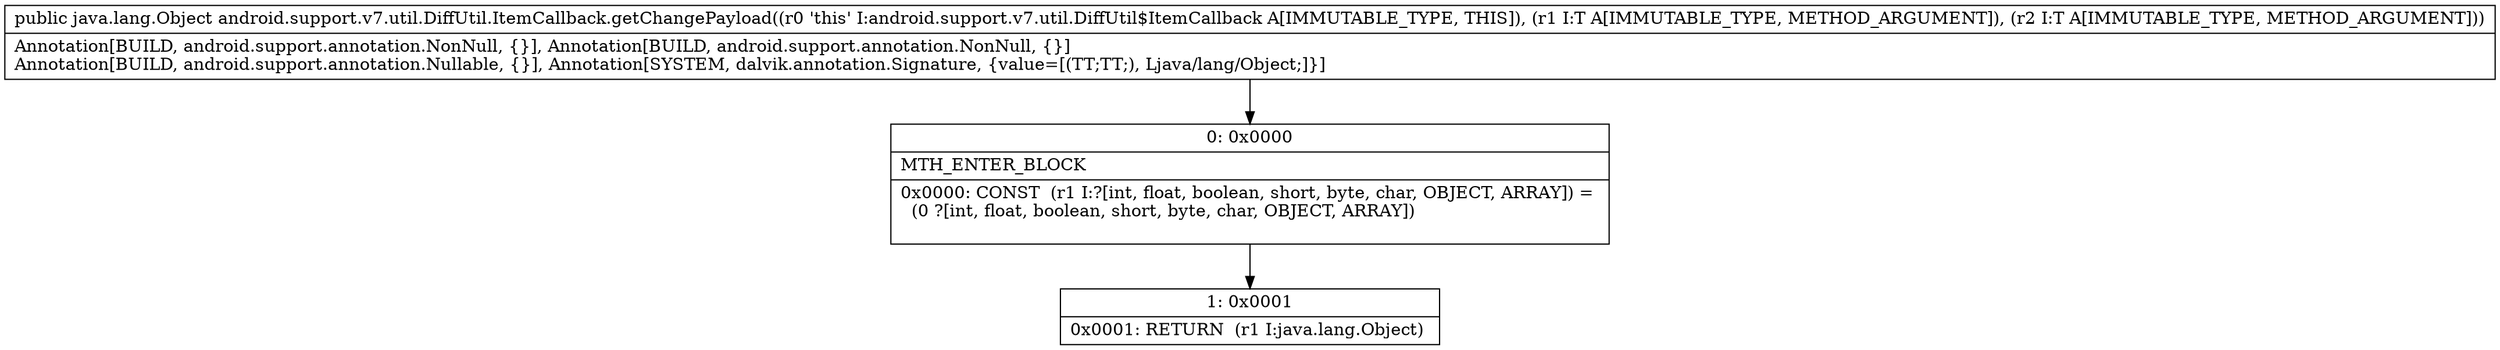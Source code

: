 digraph "CFG forandroid.support.v7.util.DiffUtil.ItemCallback.getChangePayload(Ljava\/lang\/Object;Ljava\/lang\/Object;)Ljava\/lang\/Object;" {
Node_0 [shape=record,label="{0\:\ 0x0000|MTH_ENTER_BLOCK\l|0x0000: CONST  (r1 I:?[int, float, boolean, short, byte, char, OBJECT, ARRAY]) = \l  (0 ?[int, float, boolean, short, byte, char, OBJECT, ARRAY])\l \l}"];
Node_1 [shape=record,label="{1\:\ 0x0001|0x0001: RETURN  (r1 I:java.lang.Object) \l}"];
MethodNode[shape=record,label="{public java.lang.Object android.support.v7.util.DiffUtil.ItemCallback.getChangePayload((r0 'this' I:android.support.v7.util.DiffUtil$ItemCallback A[IMMUTABLE_TYPE, THIS]), (r1 I:T A[IMMUTABLE_TYPE, METHOD_ARGUMENT]), (r2 I:T A[IMMUTABLE_TYPE, METHOD_ARGUMENT]))  | Annotation[BUILD, android.support.annotation.NonNull, \{\}], Annotation[BUILD, android.support.annotation.NonNull, \{\}]\lAnnotation[BUILD, android.support.annotation.Nullable, \{\}], Annotation[SYSTEM, dalvik.annotation.Signature, \{value=[(TT;TT;), Ljava\/lang\/Object;]\}]\l}"];
MethodNode -> Node_0;
Node_0 -> Node_1;
}

